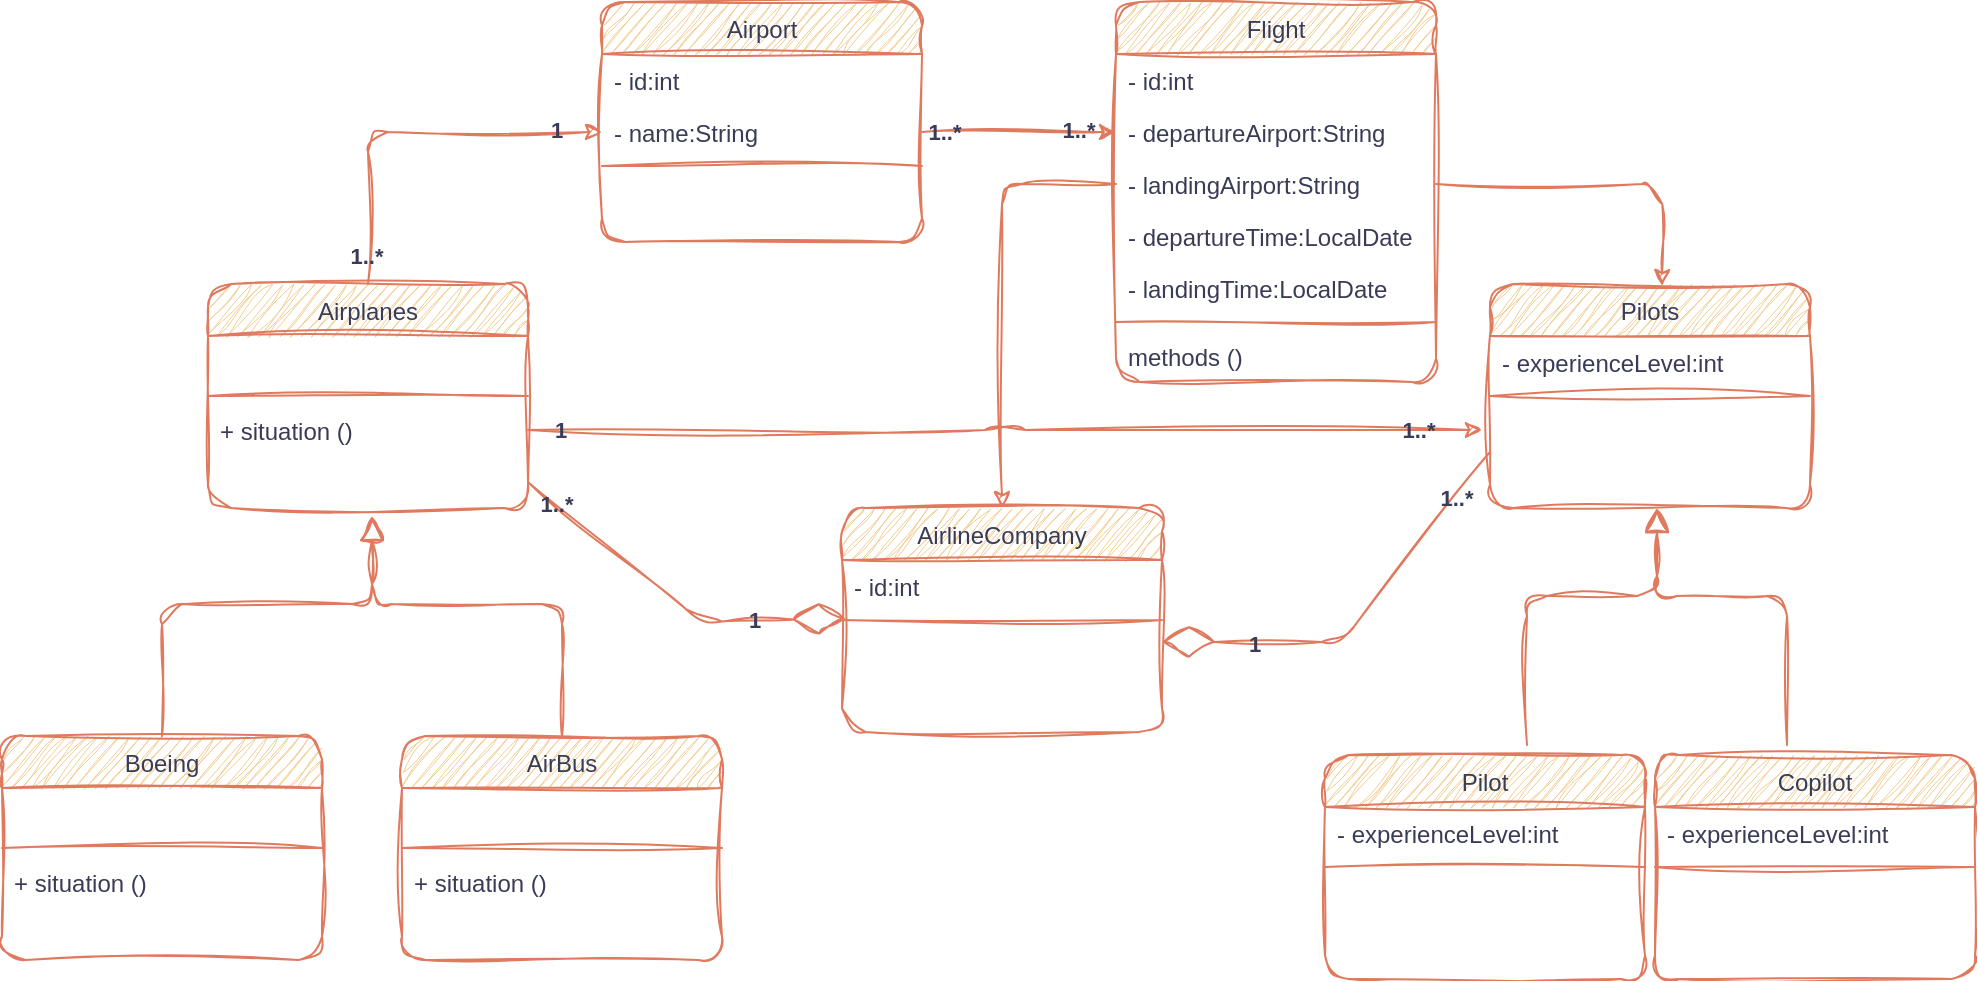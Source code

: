 <mxfile version="22.1.4" type="device">
  <diagram id="C5RBs43oDa-KdzZeNtuy" name="Page-1">
    <mxGraphModel dx="1401" dy="790" grid="0" gridSize="10" guides="1" tooltips="1" connect="1" arrows="1" fold="1" page="0" pageScale="1" pageWidth="1169" pageHeight="827" background="none" math="0" shadow="0">
      <root>
        <mxCell id="WIyWlLk6GJQsqaUBKTNV-0" />
        <mxCell id="WIyWlLk6GJQsqaUBKTNV-1" parent="WIyWlLk6GJQsqaUBKTNV-0" />
        <mxCell id="39d2uWJTGJTtqu2DU5e5-67" value="Airport" style="swimlane;fontStyle=0;align=center;verticalAlign=top;childLayout=stackLayout;horizontal=1;startSize=26;horizontalStack=0;resizeParent=1;resizeLast=0;collapsible=1;marginBottom=0;rounded=1;shadow=0;strokeWidth=1;labelBackgroundColor=none;fillColor=#F2CC8F;strokeColor=#E07A5F;fontColor=#393C56;sketch=1;curveFitting=1;jiggle=2;" vertex="1" parent="WIyWlLk6GJQsqaUBKTNV-1">
          <mxGeometry x="430" y="20" width="160" height="120" as="geometry">
            <mxRectangle x="230" y="140" width="160" height="26" as="alternateBounds" />
          </mxGeometry>
        </mxCell>
        <mxCell id="39d2uWJTGJTtqu2DU5e5-68" value="- id:int&#xa;" style="text;align=left;verticalAlign=top;spacingLeft=4;spacingRight=4;overflow=hidden;rotatable=0;points=[[0,0.5],[1,0.5]];portConstraint=eastwest;rounded=1;labelBackgroundColor=none;fontColor=#393C56;sketch=1;curveFitting=1;jiggle=2;" vertex="1" parent="39d2uWJTGJTtqu2DU5e5-67">
          <mxGeometry y="26" width="160" height="26" as="geometry" />
        </mxCell>
        <mxCell id="39d2uWJTGJTtqu2DU5e5-70" value="- name:String" style="text;align=left;verticalAlign=top;spacingLeft=4;spacingRight=4;overflow=hidden;rotatable=0;points=[[0,0.5],[1,0.5]];portConstraint=eastwest;rounded=1;shadow=0;html=0;labelBackgroundColor=none;fontColor=#393C56;sketch=1;curveFitting=1;jiggle=2;" vertex="1" parent="39d2uWJTGJTtqu2DU5e5-67">
          <mxGeometry y="52" width="160" height="26" as="geometry" />
        </mxCell>
        <mxCell id="39d2uWJTGJTtqu2DU5e5-71" value="" style="line;html=1;strokeWidth=1;align=left;verticalAlign=middle;spacingTop=-1;spacingLeft=3;spacingRight=3;rotatable=0;labelPosition=right;points=[];portConstraint=eastwest;rounded=1;labelBackgroundColor=none;fillColor=#F2CC8F;strokeColor=#E07A5F;fontColor=#393C56;sketch=1;curveFitting=1;jiggle=2;" vertex="1" parent="39d2uWJTGJTtqu2DU5e5-67">
          <mxGeometry y="78" width="160" height="8" as="geometry" />
        </mxCell>
        <mxCell id="39d2uWJTGJTtqu2DU5e5-74" value="Flight" style="swimlane;fontStyle=0;align=center;verticalAlign=top;childLayout=stackLayout;horizontal=1;startSize=26;horizontalStack=0;resizeParent=1;resizeLast=0;collapsible=1;marginBottom=0;rounded=1;shadow=0;strokeWidth=1;labelBackgroundColor=none;fillColor=#F2CC8F;strokeColor=#E07A5F;fontColor=#393C56;sketch=1;curveFitting=1;jiggle=2;" vertex="1" parent="WIyWlLk6GJQsqaUBKTNV-1">
          <mxGeometry x="687" y="20" width="160" height="190" as="geometry">
            <mxRectangle x="230" y="140" width="160" height="26" as="alternateBounds" />
          </mxGeometry>
        </mxCell>
        <mxCell id="39d2uWJTGJTtqu2DU5e5-134" value="- id:int&#xa;" style="text;align=left;verticalAlign=top;spacingLeft=4;spacingRight=4;overflow=hidden;rotatable=0;points=[[0,0.5],[1,0.5]];portConstraint=eastwest;rounded=1;labelBackgroundColor=none;fontColor=#393C56;sketch=1;curveFitting=1;jiggle=2;" vertex="1" parent="39d2uWJTGJTtqu2DU5e5-74">
          <mxGeometry y="26" width="160" height="26" as="geometry" />
        </mxCell>
        <mxCell id="39d2uWJTGJTtqu2DU5e5-135" value="- departureAirport:String&#xa;" style="text;align=left;verticalAlign=top;spacingLeft=4;spacingRight=4;overflow=hidden;rotatable=0;points=[[0,0.5],[1,0.5]];portConstraint=eastwest;rounded=1;labelBackgroundColor=none;fontColor=#393C56;sketch=1;curveFitting=1;jiggle=2;" vertex="1" parent="39d2uWJTGJTtqu2DU5e5-74">
          <mxGeometry y="52" width="160" height="26" as="geometry" />
        </mxCell>
        <mxCell id="39d2uWJTGJTtqu2DU5e5-136" value="- landingAirport:String&#xa;" style="text;align=left;verticalAlign=top;spacingLeft=4;spacingRight=4;overflow=hidden;rotatable=0;points=[[0,0.5],[1,0.5]];portConstraint=eastwest;rounded=1;labelBackgroundColor=none;fontColor=#393C56;sketch=1;curveFitting=1;jiggle=2;" vertex="1" parent="39d2uWJTGJTtqu2DU5e5-74">
          <mxGeometry y="78" width="160" height="26" as="geometry" />
        </mxCell>
        <mxCell id="39d2uWJTGJTtqu2DU5e5-137" value="- departureTime:LocalDate&#xa;" style="text;align=left;verticalAlign=top;spacingLeft=4;spacingRight=4;overflow=hidden;rotatable=0;points=[[0,0.5],[1,0.5]];portConstraint=eastwest;rounded=1;labelBackgroundColor=none;fontColor=#393C56;sketch=1;curveFitting=1;jiggle=2;" vertex="1" parent="39d2uWJTGJTtqu2DU5e5-74">
          <mxGeometry y="104" width="160" height="26" as="geometry" />
        </mxCell>
        <mxCell id="39d2uWJTGJTtqu2DU5e5-75" value="- landingTime:LocalDate&#xa;" style="text;align=left;verticalAlign=top;spacingLeft=4;spacingRight=4;overflow=hidden;rotatable=0;points=[[0,0.5],[1,0.5]];portConstraint=eastwest;rounded=1;labelBackgroundColor=none;fontColor=#393C56;sketch=1;curveFitting=1;jiggle=2;" vertex="1" parent="39d2uWJTGJTtqu2DU5e5-74">
          <mxGeometry y="130" width="160" height="26" as="geometry" />
        </mxCell>
        <mxCell id="39d2uWJTGJTtqu2DU5e5-76" value="" style="line;html=1;strokeWidth=1;align=left;verticalAlign=middle;spacingTop=-1;spacingLeft=3;spacingRight=3;rotatable=0;labelPosition=right;points=[];portConstraint=eastwest;rounded=1;labelBackgroundColor=none;fillColor=#F2CC8F;strokeColor=#E07A5F;fontColor=#393C56;sketch=1;curveFitting=1;jiggle=2;" vertex="1" parent="39d2uWJTGJTtqu2DU5e5-74">
          <mxGeometry y="156" width="160" height="8" as="geometry" />
        </mxCell>
        <mxCell id="39d2uWJTGJTtqu2DU5e5-77" value="methods ()" style="text;align=left;verticalAlign=top;spacingLeft=4;spacingRight=4;overflow=hidden;rotatable=0;points=[[0,0.5],[1,0.5]];portConstraint=eastwest;rounded=1;labelBackgroundColor=none;fontColor=#393C56;sketch=1;curveFitting=1;jiggle=2;" vertex="1" parent="39d2uWJTGJTtqu2DU5e5-74">
          <mxGeometry y="164" width="160" height="26" as="geometry" />
        </mxCell>
        <mxCell id="39d2uWJTGJTtqu2DU5e5-84" value="AirBus" style="swimlane;fontStyle=0;align=center;verticalAlign=top;childLayout=stackLayout;horizontal=1;startSize=26;horizontalStack=0;resizeParent=1;resizeLast=0;collapsible=1;marginBottom=0;rounded=1;shadow=0;strokeWidth=1;labelBackgroundColor=none;fillColor=#F2CC8F;strokeColor=#E07A5F;fontColor=#393C56;sketch=1;curveFitting=1;jiggle=2;" vertex="1" parent="WIyWlLk6GJQsqaUBKTNV-1">
          <mxGeometry x="330" y="387" width="160" height="112" as="geometry">
            <mxRectangle x="230" y="140" width="160" height="26" as="alternateBounds" />
          </mxGeometry>
        </mxCell>
        <mxCell id="39d2uWJTGJTtqu2DU5e5-85" value="&#xa;" style="text;align=left;verticalAlign=top;spacingLeft=4;spacingRight=4;overflow=hidden;rotatable=0;points=[[0,0.5],[1,0.5]];portConstraint=eastwest;rounded=1;labelBackgroundColor=none;fontColor=#393C56;sketch=1;curveFitting=1;jiggle=2;" vertex="1" parent="39d2uWJTGJTtqu2DU5e5-84">
          <mxGeometry y="26" width="160" height="26" as="geometry" />
        </mxCell>
        <mxCell id="39d2uWJTGJTtqu2DU5e5-86" value="" style="line;html=1;strokeWidth=1;align=left;verticalAlign=middle;spacingTop=-1;spacingLeft=3;spacingRight=3;rotatable=0;labelPosition=right;points=[];portConstraint=eastwest;rounded=1;labelBackgroundColor=none;fillColor=#F2CC8F;strokeColor=#E07A5F;fontColor=#393C56;sketch=1;curveFitting=1;jiggle=2;" vertex="1" parent="39d2uWJTGJTtqu2DU5e5-84">
          <mxGeometry y="52" width="160" height="8" as="geometry" />
        </mxCell>
        <mxCell id="39d2uWJTGJTtqu2DU5e5-87" value="+ situation ()" style="text;align=left;verticalAlign=top;spacingLeft=4;spacingRight=4;overflow=hidden;rotatable=0;points=[[0,0.5],[1,0.5]];portConstraint=eastwest;rounded=1;labelBackgroundColor=none;fontColor=#393C56;sketch=1;curveFitting=1;jiggle=2;" vertex="1" parent="39d2uWJTGJTtqu2DU5e5-84">
          <mxGeometry y="60" width="160" height="26" as="geometry" />
        </mxCell>
        <mxCell id="39d2uWJTGJTtqu2DU5e5-89" value="Boeing" style="swimlane;fontStyle=0;align=center;verticalAlign=top;childLayout=stackLayout;horizontal=1;startSize=26;horizontalStack=0;resizeParent=1;resizeLast=0;collapsible=1;marginBottom=0;rounded=1;shadow=0;strokeWidth=1;labelBackgroundColor=none;fillColor=#F2CC8F;strokeColor=#E07A5F;fontColor=#393C56;sketch=1;curveFitting=1;jiggle=2;" vertex="1" parent="WIyWlLk6GJQsqaUBKTNV-1">
          <mxGeometry x="130" y="387" width="160" height="112" as="geometry">
            <mxRectangle x="230" y="140" width="160" height="26" as="alternateBounds" />
          </mxGeometry>
        </mxCell>
        <mxCell id="39d2uWJTGJTtqu2DU5e5-90" value="&#xa;" style="text;align=left;verticalAlign=top;spacingLeft=4;spacingRight=4;overflow=hidden;rotatable=0;points=[[0,0.5],[1,0.5]];portConstraint=eastwest;rounded=1;labelBackgroundColor=none;fontColor=#393C56;sketch=1;curveFitting=1;jiggle=2;" vertex="1" parent="39d2uWJTGJTtqu2DU5e5-89">
          <mxGeometry y="26" width="160" height="26" as="geometry" />
        </mxCell>
        <mxCell id="39d2uWJTGJTtqu2DU5e5-91" value="" style="line;html=1;strokeWidth=1;align=left;verticalAlign=middle;spacingTop=-1;spacingLeft=3;spacingRight=3;rotatable=0;labelPosition=right;points=[];portConstraint=eastwest;rounded=1;labelBackgroundColor=none;fillColor=#F2CC8F;strokeColor=#E07A5F;fontColor=#393C56;sketch=1;curveFitting=1;jiggle=2;" vertex="1" parent="39d2uWJTGJTtqu2DU5e5-89">
          <mxGeometry y="52" width="160" height="8" as="geometry" />
        </mxCell>
        <mxCell id="39d2uWJTGJTtqu2DU5e5-92" value="+ situation ()" style="text;align=left;verticalAlign=top;spacingLeft=4;spacingRight=4;overflow=hidden;rotatable=0;points=[[0,0.5],[1,0.5]];portConstraint=eastwest;rounded=1;labelBackgroundColor=none;fontColor=#393C56;sketch=1;curveFitting=1;jiggle=2;" vertex="1" parent="39d2uWJTGJTtqu2DU5e5-89">
          <mxGeometry y="60" width="160" height="26" as="geometry" />
        </mxCell>
        <mxCell id="39d2uWJTGJTtqu2DU5e5-94" value="Pilots" style="swimlane;fontStyle=0;align=center;verticalAlign=top;childLayout=stackLayout;horizontal=1;startSize=26;horizontalStack=0;resizeParent=1;resizeLast=0;collapsible=1;marginBottom=0;rounded=1;shadow=0;strokeWidth=1;labelBackgroundColor=none;fillColor=#F2CC8F;strokeColor=#E07A5F;fontColor=#393C56;sketch=1;curveFitting=1;jiggle=2;" vertex="1" parent="WIyWlLk6GJQsqaUBKTNV-1">
          <mxGeometry x="874" y="161" width="160" height="112" as="geometry">
            <mxRectangle x="230" y="140" width="160" height="26" as="alternateBounds" />
          </mxGeometry>
        </mxCell>
        <mxCell id="39d2uWJTGJTtqu2DU5e5-95" value="- experienceLevel:int" style="text;align=left;verticalAlign=top;spacingLeft=4;spacingRight=4;overflow=hidden;rotatable=0;points=[[0,0.5],[1,0.5]];portConstraint=eastwest;rounded=1;labelBackgroundColor=none;fontColor=#393C56;sketch=1;curveFitting=1;jiggle=2;" vertex="1" parent="39d2uWJTGJTtqu2DU5e5-94">
          <mxGeometry y="26" width="160" height="26" as="geometry" />
        </mxCell>
        <mxCell id="39d2uWJTGJTtqu2DU5e5-96" value="" style="line;html=1;strokeWidth=1;align=left;verticalAlign=middle;spacingTop=-1;spacingLeft=3;spacingRight=3;rotatable=0;labelPosition=right;points=[];portConstraint=eastwest;rounded=1;labelBackgroundColor=none;fillColor=#F2CC8F;strokeColor=#E07A5F;fontColor=#393C56;sketch=1;curveFitting=1;jiggle=2;" vertex="1" parent="39d2uWJTGJTtqu2DU5e5-94">
          <mxGeometry y="52" width="160" height="8" as="geometry" />
        </mxCell>
        <mxCell id="39d2uWJTGJTtqu2DU5e5-104" value="Copilot" style="swimlane;fontStyle=0;align=center;verticalAlign=top;childLayout=stackLayout;horizontal=1;startSize=26;horizontalStack=0;resizeParent=1;resizeLast=0;collapsible=1;marginBottom=0;rounded=1;shadow=0;strokeWidth=1;labelBackgroundColor=none;fillColor=#F2CC8F;strokeColor=#E07A5F;fontColor=#393C56;sketch=1;curveFitting=1;jiggle=2;" vertex="1" parent="WIyWlLk6GJQsqaUBKTNV-1">
          <mxGeometry x="956.5" y="396.5" width="160" height="112" as="geometry">
            <mxRectangle x="230" y="140" width="160" height="26" as="alternateBounds" />
          </mxGeometry>
        </mxCell>
        <mxCell id="39d2uWJTGJTtqu2DU5e5-105" value="- experienceLevel:int" style="text;align=left;verticalAlign=top;spacingLeft=4;spacingRight=4;overflow=hidden;rotatable=0;points=[[0,0.5],[1,0.5]];portConstraint=eastwest;rounded=1;labelBackgroundColor=none;fontColor=#393C56;sketch=1;curveFitting=1;jiggle=2;" vertex="1" parent="39d2uWJTGJTtqu2DU5e5-104">
          <mxGeometry y="26" width="160" height="26" as="geometry" />
        </mxCell>
        <mxCell id="39d2uWJTGJTtqu2DU5e5-106" value="" style="line;html=1;strokeWidth=1;align=left;verticalAlign=middle;spacingTop=-1;spacingLeft=3;spacingRight=3;rotatable=0;labelPosition=right;points=[];portConstraint=eastwest;rounded=1;labelBackgroundColor=none;fillColor=#F2CC8F;strokeColor=#E07A5F;fontColor=#393C56;sketch=1;curveFitting=1;jiggle=2;" vertex="1" parent="39d2uWJTGJTtqu2DU5e5-104">
          <mxGeometry y="52" width="160" height="8" as="geometry" />
        </mxCell>
        <mxCell id="39d2uWJTGJTtqu2DU5e5-142" style="edgeStyle=orthogonalEdgeStyle;rounded=1;orthogonalLoop=1;jettySize=auto;html=1;entryX=0;entryY=0.5;entryDx=0;entryDy=0;sketch=1;curveFitting=1;jiggle=2;labelBackgroundColor=none;strokeColor=#E07A5F;fontColor=default;" edge="1" parent="WIyWlLk6GJQsqaUBKTNV-1" source="39d2uWJTGJTtqu2DU5e5-109" target="39d2uWJTGJTtqu2DU5e5-70">
          <mxGeometry relative="1" as="geometry" />
        </mxCell>
        <mxCell id="39d2uWJTGJTtqu2DU5e5-143" value="1" style="edgeLabel;html=1;align=center;verticalAlign=middle;resizable=0;points=[];fontStyle=1;rounded=1;sketch=1;curveFitting=1;jiggle=2;labelBackgroundColor=none;fontColor=#393C56;" vertex="1" connectable="0" parent="39d2uWJTGJTtqu2DU5e5-142">
          <mxGeometry x="0.755" y="1" relative="1" as="geometry">
            <mxPoint as="offset" />
          </mxGeometry>
        </mxCell>
        <mxCell id="39d2uWJTGJTtqu2DU5e5-144" value="1..*" style="edgeLabel;html=1;align=center;verticalAlign=middle;resizable=0;points=[];fontStyle=1;rounded=1;sketch=1;curveFitting=1;jiggle=2;labelBackgroundColor=none;fontColor=#393C56;" vertex="1" connectable="0" parent="39d2uWJTGJTtqu2DU5e5-142">
          <mxGeometry x="-0.85" y="1" relative="1" as="geometry">
            <mxPoint as="offset" />
          </mxGeometry>
        </mxCell>
        <mxCell id="39d2uWJTGJTtqu2DU5e5-109" value="Airplanes" style="swimlane;fontStyle=0;align=center;verticalAlign=top;childLayout=stackLayout;horizontal=1;startSize=26;horizontalStack=0;resizeParent=1;resizeLast=0;collapsible=1;marginBottom=0;rounded=1;shadow=0;strokeWidth=1;labelBackgroundColor=none;fillColor=#F2CC8F;strokeColor=#E07A5F;fontColor=#393C56;sketch=1;curveFitting=1;jiggle=2;" vertex="1" parent="WIyWlLk6GJQsqaUBKTNV-1">
          <mxGeometry x="233" y="161" width="160" height="112" as="geometry">
            <mxRectangle x="230" y="140" width="160" height="26" as="alternateBounds" />
          </mxGeometry>
        </mxCell>
        <mxCell id="39d2uWJTGJTtqu2DU5e5-110" value="&#xa;" style="text;align=left;verticalAlign=top;spacingLeft=4;spacingRight=4;overflow=hidden;rotatable=0;points=[[0,0.5],[1,0.5]];portConstraint=eastwest;rounded=1;labelBackgroundColor=none;fontColor=#393C56;sketch=1;curveFitting=1;jiggle=2;" vertex="1" parent="39d2uWJTGJTtqu2DU5e5-109">
          <mxGeometry y="26" width="160" height="26" as="geometry" />
        </mxCell>
        <mxCell id="39d2uWJTGJTtqu2DU5e5-111" value="" style="line;html=1;strokeWidth=1;align=left;verticalAlign=middle;spacingTop=-1;spacingLeft=3;spacingRight=3;rotatable=0;labelPosition=right;points=[];portConstraint=eastwest;rounded=1;labelBackgroundColor=none;fillColor=#F2CC8F;strokeColor=#E07A5F;fontColor=#393C56;sketch=1;curveFitting=1;jiggle=2;" vertex="1" parent="39d2uWJTGJTtqu2DU5e5-109">
          <mxGeometry y="52" width="160" height="8" as="geometry" />
        </mxCell>
        <mxCell id="39d2uWJTGJTtqu2DU5e5-151" style="edgeStyle=orthogonalEdgeStyle;rounded=1;orthogonalLoop=1;jettySize=auto;html=1;sketch=1;curveFitting=1;jiggle=2;labelBackgroundColor=none;strokeColor=#E07A5F;fontColor=default;" edge="1" parent="39d2uWJTGJTtqu2DU5e5-109" source="39d2uWJTGJTtqu2DU5e5-112">
          <mxGeometry relative="1" as="geometry">
            <mxPoint x="637.0" y="73.0" as="targetPoint" />
          </mxGeometry>
        </mxCell>
        <mxCell id="39d2uWJTGJTtqu2DU5e5-152" value="1..*" style="edgeLabel;html=1;align=center;verticalAlign=middle;resizable=0;points=[];fontStyle=1;rounded=1;sketch=1;curveFitting=1;jiggle=2;labelBackgroundColor=none;fontColor=#393C56;" vertex="1" connectable="0" parent="39d2uWJTGJTtqu2DU5e5-151">
          <mxGeometry x="0.867" relative="1" as="geometry">
            <mxPoint as="offset" />
          </mxGeometry>
        </mxCell>
        <mxCell id="39d2uWJTGJTtqu2DU5e5-153" value="1" style="edgeLabel;html=1;align=center;verticalAlign=middle;resizable=0;points=[];fontStyle=1;rounded=1;sketch=1;curveFitting=1;jiggle=2;labelBackgroundColor=none;fontColor=#393C56;" vertex="1" connectable="0" parent="39d2uWJTGJTtqu2DU5e5-151">
          <mxGeometry x="-0.933" relative="1" as="geometry">
            <mxPoint as="offset" />
          </mxGeometry>
        </mxCell>
        <mxCell id="39d2uWJTGJTtqu2DU5e5-112" value="+ situation ()" style="text;align=left;verticalAlign=top;spacingLeft=4;spacingRight=4;overflow=hidden;rotatable=0;points=[[0,0.5],[1,0.5]];portConstraint=eastwest;rounded=1;labelBackgroundColor=none;fontColor=#393C56;sketch=1;curveFitting=1;jiggle=2;" vertex="1" parent="39d2uWJTGJTtqu2DU5e5-109">
          <mxGeometry y="60" width="160" height="26" as="geometry" />
        </mxCell>
        <mxCell id="39d2uWJTGJTtqu2DU5e5-114" value="AirlineCompany" style="swimlane;fontStyle=0;align=center;verticalAlign=top;childLayout=stackLayout;horizontal=1;startSize=26;horizontalStack=0;resizeParent=1;resizeLast=0;collapsible=1;marginBottom=0;rounded=1;shadow=0;strokeWidth=1;labelBackgroundColor=none;fillColor=#F2CC8F;strokeColor=#E07A5F;fontColor=#393C56;sketch=1;curveFitting=1;jiggle=2;" vertex="1" parent="WIyWlLk6GJQsqaUBKTNV-1">
          <mxGeometry x="550" y="273" width="160" height="112" as="geometry">
            <mxRectangle x="230" y="140" width="160" height="26" as="alternateBounds" />
          </mxGeometry>
        </mxCell>
        <mxCell id="39d2uWJTGJTtqu2DU5e5-115" value="- id:int" style="text;align=left;verticalAlign=top;spacingLeft=4;spacingRight=4;overflow=hidden;rotatable=0;points=[[0,0.5],[1,0.5]];portConstraint=eastwest;rounded=1;labelBackgroundColor=none;fontColor=#393C56;sketch=1;curveFitting=1;jiggle=2;" vertex="1" parent="39d2uWJTGJTtqu2DU5e5-114">
          <mxGeometry y="26" width="160" height="26" as="geometry" />
        </mxCell>
        <mxCell id="39d2uWJTGJTtqu2DU5e5-116" value="" style="line;html=1;strokeWidth=1;align=left;verticalAlign=middle;spacingTop=-1;spacingLeft=3;spacingRight=3;rotatable=0;labelPosition=right;points=[];portConstraint=eastwest;rounded=1;labelBackgroundColor=none;fillColor=#F2CC8F;strokeColor=#E07A5F;fontColor=#393C56;sketch=1;curveFitting=1;jiggle=2;" vertex="1" parent="39d2uWJTGJTtqu2DU5e5-114">
          <mxGeometry y="52" width="160" height="8" as="geometry" />
        </mxCell>
        <mxCell id="39d2uWJTGJTtqu2DU5e5-119" value="Pilot" style="swimlane;fontStyle=0;align=center;verticalAlign=top;childLayout=stackLayout;horizontal=1;startSize=26;horizontalStack=0;resizeParent=1;resizeLast=0;collapsible=1;marginBottom=0;rounded=1;shadow=0;strokeWidth=1;labelBackgroundColor=none;fillColor=#F2CC8F;strokeColor=#E07A5F;fontColor=#393C56;sketch=1;curveFitting=1;jiggle=2;" vertex="1" parent="WIyWlLk6GJQsqaUBKTNV-1">
          <mxGeometry x="791.5" y="396.5" width="160" height="112" as="geometry">
            <mxRectangle x="230" y="140" width="160" height="26" as="alternateBounds" />
          </mxGeometry>
        </mxCell>
        <mxCell id="39d2uWJTGJTtqu2DU5e5-120" value="- experienceLevel:int&#xa;" style="text;align=left;verticalAlign=top;spacingLeft=4;spacingRight=4;overflow=hidden;rotatable=0;points=[[0,0.5],[1,0.5]];portConstraint=eastwest;rounded=1;labelBackgroundColor=none;fontColor=#393C56;sketch=1;curveFitting=1;jiggle=2;" vertex="1" parent="39d2uWJTGJTtqu2DU5e5-119">
          <mxGeometry y="26" width="160" height="26" as="geometry" />
        </mxCell>
        <mxCell id="39d2uWJTGJTtqu2DU5e5-121" value="" style="line;html=1;strokeWidth=1;align=left;verticalAlign=middle;spacingTop=-1;spacingLeft=3;spacingRight=3;rotatable=0;labelPosition=right;points=[];portConstraint=eastwest;rounded=1;labelBackgroundColor=none;fillColor=#F2CC8F;strokeColor=#E07A5F;fontColor=#393C56;sketch=1;curveFitting=1;jiggle=2;" vertex="1" parent="39d2uWJTGJTtqu2DU5e5-119">
          <mxGeometry y="52" width="160" height="8" as="geometry" />
        </mxCell>
        <mxCell id="39d2uWJTGJTtqu2DU5e5-127" value="" style="endArrow=block;endSize=10;endFill=0;shadow=0;strokeWidth=1;rounded=1;edgeStyle=elbowEdgeStyle;elbow=vertical;labelBackgroundColor=none;strokeColor=#E07A5F;fontColor=default;sketch=1;curveFitting=1;jiggle=2;" edge="1" parent="WIyWlLk6GJQsqaUBKTNV-1">
          <mxGeometry width="160" relative="1" as="geometry">
            <mxPoint x="410" y="387" as="sourcePoint" />
            <mxPoint x="315" y="277" as="targetPoint" />
            <Array as="points">
              <mxPoint x="618" y="321" />
              <mxPoint x="798" y="321" />
            </Array>
          </mxGeometry>
        </mxCell>
        <mxCell id="39d2uWJTGJTtqu2DU5e5-128" value="" style="endArrow=block;endSize=10;endFill=0;shadow=0;strokeWidth=1;rounded=1;edgeStyle=elbowEdgeStyle;elbow=vertical;labelBackgroundColor=none;strokeColor=#E07A5F;fontColor=default;sketch=1;curveFitting=1;jiggle=2;" edge="1" parent="WIyWlLk6GJQsqaUBKTNV-1">
          <mxGeometry width="160" relative="1" as="geometry">
            <mxPoint x="210" y="387" as="sourcePoint" />
            <mxPoint x="315" y="277" as="targetPoint" />
            <Array as="points">
              <mxPoint x="284" y="321" />
              <mxPoint x="464" y="321" />
            </Array>
          </mxGeometry>
        </mxCell>
        <mxCell id="39d2uWJTGJTtqu2DU5e5-129" value="" style="endArrow=block;endSize=10;endFill=0;shadow=0;strokeWidth=1;rounded=1;edgeStyle=elbowEdgeStyle;elbow=vertical;labelBackgroundColor=none;strokeColor=#E07A5F;fontColor=default;sketch=1;curveFitting=1;jiggle=2;" edge="1" parent="WIyWlLk6GJQsqaUBKTNV-1">
          <mxGeometry width="160" relative="1" as="geometry">
            <mxPoint x="1022.5" y="391.5" as="sourcePoint" />
            <mxPoint x="957.5" y="273" as="targetPoint" />
            <Array as="points">
              <mxPoint x="1260.5" y="317" />
              <mxPoint x="1440.5" y="317" />
            </Array>
          </mxGeometry>
        </mxCell>
        <mxCell id="39d2uWJTGJTtqu2DU5e5-130" value="" style="endArrow=block;endSize=10;endFill=0;shadow=0;strokeWidth=1;rounded=1;edgeStyle=elbowEdgeStyle;elbow=vertical;labelBackgroundColor=none;strokeColor=#E07A5F;fontColor=default;sketch=1;curveFitting=1;jiggle=2;" edge="1" parent="WIyWlLk6GJQsqaUBKTNV-1">
          <mxGeometry width="160" relative="1" as="geometry">
            <mxPoint x="892.5" y="391.5" as="sourcePoint" />
            <mxPoint x="957.5" y="273" as="targetPoint" />
            <Array as="points">
              <mxPoint x="926.5" y="317" />
              <mxPoint x="1106.5" y="317" />
            </Array>
          </mxGeometry>
        </mxCell>
        <mxCell id="39d2uWJTGJTtqu2DU5e5-145" style="edgeStyle=orthogonalEdgeStyle;rounded=1;orthogonalLoop=1;jettySize=auto;html=1;entryX=0;entryY=0.5;entryDx=0;entryDy=0;sketch=1;curveFitting=1;jiggle=2;labelBackgroundColor=none;strokeColor=#E07A5F;fontColor=default;" edge="1" parent="WIyWlLk6GJQsqaUBKTNV-1" source="39d2uWJTGJTtqu2DU5e5-70" target="39d2uWJTGJTtqu2DU5e5-135">
          <mxGeometry relative="1" as="geometry" />
        </mxCell>
        <mxCell id="39d2uWJTGJTtqu2DU5e5-147" value="1..*" style="edgeLabel;html=1;align=center;verticalAlign=middle;resizable=0;points=[];fontStyle=1;rounded=1;sketch=1;curveFitting=1;jiggle=2;labelBackgroundColor=none;fontColor=#393C56;" vertex="1" connectable="0" parent="39d2uWJTGJTtqu2DU5e5-145">
          <mxGeometry x="0.608" y="1" relative="1" as="geometry">
            <mxPoint as="offset" />
          </mxGeometry>
        </mxCell>
        <mxCell id="39d2uWJTGJTtqu2DU5e5-148" value="1..*" style="edgeLabel;html=1;align=center;verticalAlign=middle;resizable=0;points=[];fontStyle=1;rounded=1;sketch=1;curveFitting=1;jiggle=2;labelBackgroundColor=none;fontColor=#393C56;" vertex="1" connectable="0" parent="39d2uWJTGJTtqu2DU5e5-145">
          <mxGeometry x="-0.783" relative="1" as="geometry">
            <mxPoint as="offset" />
          </mxGeometry>
        </mxCell>
        <mxCell id="39d2uWJTGJTtqu2DU5e5-149" style="edgeStyle=orthogonalEdgeStyle;rounded=1;orthogonalLoop=1;jettySize=auto;html=1;entryX=0.538;entryY=0.009;entryDx=0;entryDy=0;entryPerimeter=0;sketch=1;curveFitting=1;jiggle=2;labelBackgroundColor=none;strokeColor=#E07A5F;fontColor=default;" edge="1" parent="WIyWlLk6GJQsqaUBKTNV-1" source="39d2uWJTGJTtqu2DU5e5-136" target="39d2uWJTGJTtqu2DU5e5-94">
          <mxGeometry relative="1" as="geometry" />
        </mxCell>
        <mxCell id="39d2uWJTGJTtqu2DU5e5-150" style="edgeStyle=orthogonalEdgeStyle;rounded=1;orthogonalLoop=1;jettySize=auto;html=1;entryX=0.5;entryY=0;entryDx=0;entryDy=0;sketch=1;curveFitting=1;jiggle=2;labelBackgroundColor=none;strokeColor=#E07A5F;fontColor=default;" edge="1" parent="WIyWlLk6GJQsqaUBKTNV-1" source="39d2uWJTGJTtqu2DU5e5-136" target="39d2uWJTGJTtqu2DU5e5-114">
          <mxGeometry relative="1" as="geometry" />
        </mxCell>
        <mxCell id="39d2uWJTGJTtqu2DU5e5-155" value="" style="endArrow=diamondThin;endFill=0;endSize=24;html=1;rounded=1;entryX=0.012;entryY=0.388;entryDx=0;entryDy=0;entryPerimeter=0;sketch=1;curveFitting=1;jiggle=2;labelBackgroundColor=none;strokeColor=#E07A5F;fontColor=default;" edge="1" parent="WIyWlLk6GJQsqaUBKTNV-1" target="39d2uWJTGJTtqu2DU5e5-116">
          <mxGeometry width="160" relative="1" as="geometry">
            <mxPoint x="393" y="260" as="sourcePoint" />
            <mxPoint x="553" y="260" as="targetPoint" />
            <Array as="points">
              <mxPoint x="480" y="330" />
            </Array>
          </mxGeometry>
        </mxCell>
        <mxCell id="39d2uWJTGJTtqu2DU5e5-160" value="1..*" style="edgeLabel;html=1;align=center;verticalAlign=middle;resizable=0;points=[];fontStyle=1;rounded=1;sketch=1;curveFitting=1;jiggle=2;labelBackgroundColor=none;fontColor=#393C56;" vertex="1" connectable="0" parent="39d2uWJTGJTtqu2DU5e5-155">
          <mxGeometry x="-0.812" relative="1" as="geometry">
            <mxPoint as="offset" />
          </mxGeometry>
        </mxCell>
        <mxCell id="39d2uWJTGJTtqu2DU5e5-161" value="1" style="edgeLabel;html=1;align=center;verticalAlign=middle;resizable=0;points=[];fontStyle=1;rounded=1;sketch=1;curveFitting=1;jiggle=2;labelBackgroundColor=none;fontColor=#393C56;" vertex="1" connectable="0" parent="39d2uWJTGJTtqu2DU5e5-155">
          <mxGeometry x="0.497" y="1" relative="1" as="geometry">
            <mxPoint as="offset" />
          </mxGeometry>
        </mxCell>
        <mxCell id="39d2uWJTGJTtqu2DU5e5-158" value="" style="endArrow=diamondThin;endFill=0;endSize=24;html=1;rounded=1;exitX=0;exitY=0.75;exitDx=0;exitDy=0;sketch=1;curveFitting=1;jiggle=2;labelBackgroundColor=none;strokeColor=#E07A5F;fontColor=default;" edge="1" parent="WIyWlLk6GJQsqaUBKTNV-1" source="39d2uWJTGJTtqu2DU5e5-94">
          <mxGeometry width="160" relative="1" as="geometry">
            <mxPoint x="864" y="260" as="sourcePoint" />
            <mxPoint x="710" y="340" as="targetPoint" />
            <Array as="points">
              <mxPoint x="800" y="340" />
            </Array>
          </mxGeometry>
        </mxCell>
        <mxCell id="39d2uWJTGJTtqu2DU5e5-162" value="1" style="edgeLabel;html=1;align=center;verticalAlign=middle;resizable=0;points=[];fontStyle=1;rounded=1;sketch=1;curveFitting=1;jiggle=2;labelBackgroundColor=none;fontColor=#393C56;" vertex="1" connectable="0" parent="39d2uWJTGJTtqu2DU5e5-158">
          <mxGeometry x="0.562" y="1" relative="1" as="geometry">
            <mxPoint as="offset" />
          </mxGeometry>
        </mxCell>
        <mxCell id="39d2uWJTGJTtqu2DU5e5-163" value="1..*" style="edgeLabel;html=1;align=center;verticalAlign=middle;resizable=0;points=[];fontStyle=1;rounded=1;sketch=1;curveFitting=1;jiggle=2;labelBackgroundColor=none;fontColor=#393C56;" vertex="1" connectable="0" parent="39d2uWJTGJTtqu2DU5e5-158">
          <mxGeometry x="-0.731" relative="1" as="geometry">
            <mxPoint as="offset" />
          </mxGeometry>
        </mxCell>
      </root>
    </mxGraphModel>
  </diagram>
</mxfile>
